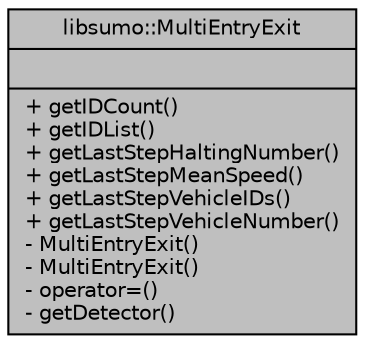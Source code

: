 digraph "libsumo::MultiEntryExit"
{
  edge [fontname="Helvetica",fontsize="10",labelfontname="Helvetica",labelfontsize="10"];
  node [fontname="Helvetica",fontsize="10",shape=record];
  Node1 [label="{libsumo::MultiEntryExit\n||+ getIDCount()\l+ getIDList()\l+ getLastStepHaltingNumber()\l+ getLastStepMeanSpeed()\l+ getLastStepVehicleIDs()\l+ getLastStepVehicleNumber()\l- MultiEntryExit()\l- MultiEntryExit()\l- operator=()\l- getDetector()\l}",height=0.2,width=0.4,color="black", fillcolor="grey75", style="filled", fontcolor="black"];
}
